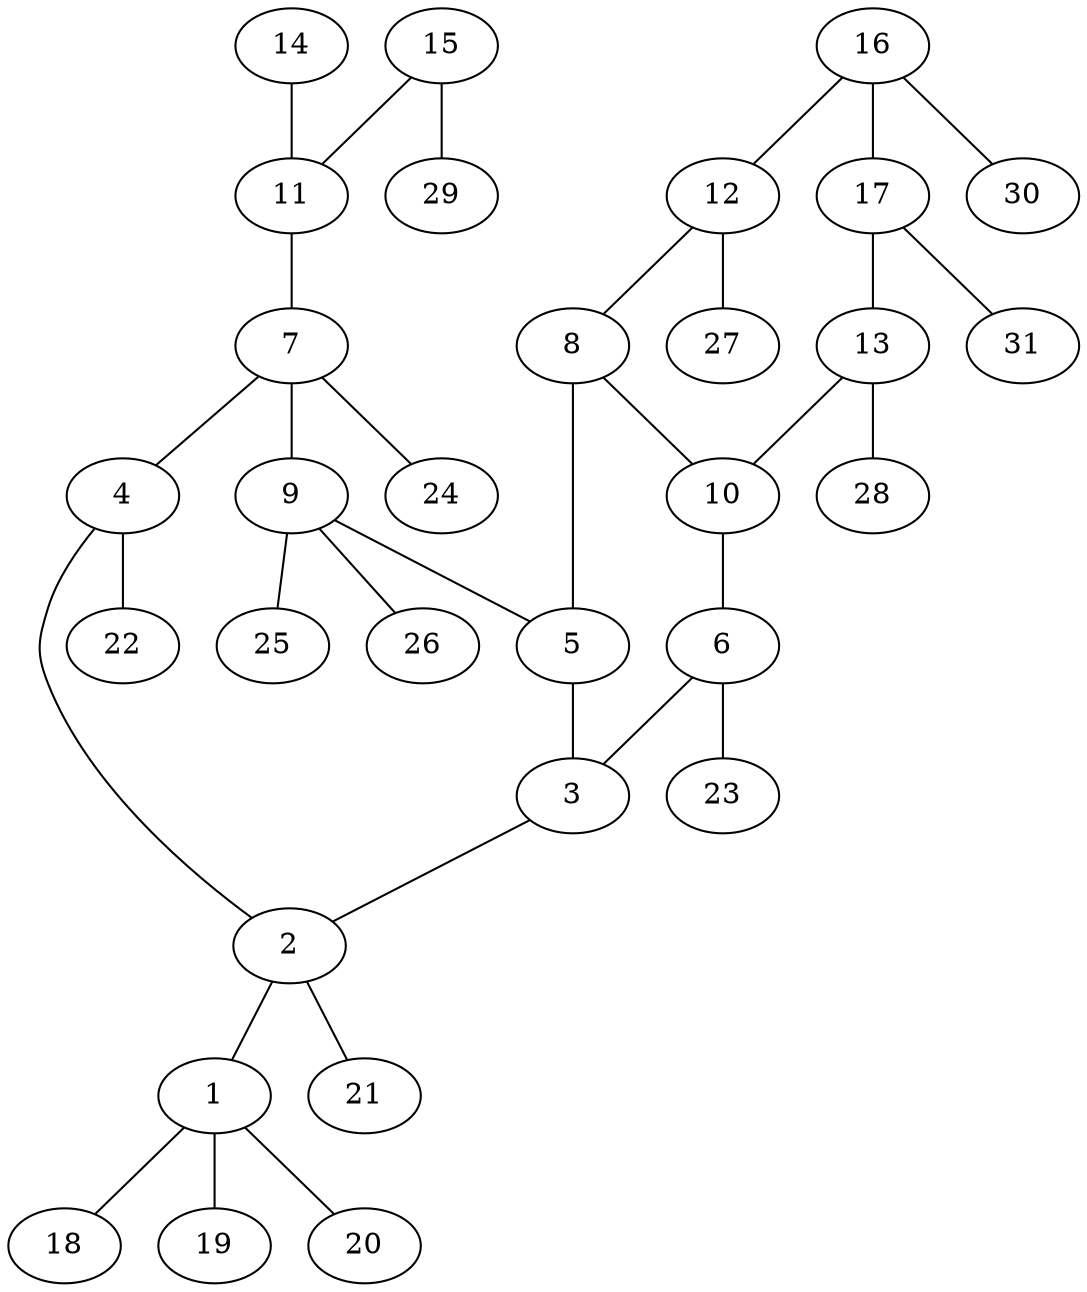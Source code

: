 graph molecule_149 {
	1	 [chem=C];
	18	 [chem=H];
	1 -- 18	 [valence=1];
	19	 [chem=H];
	1 -- 19	 [valence=1];
	20	 [chem=H];
	1 -- 20	 [valence=1];
	2	 [chem=C];
	2 -- 1	 [valence=1];
	21	 [chem=H];
	2 -- 21	 [valence=1];
	3	 [chem=C];
	3 -- 2	 [valence=1];
	4	 [chem=N];
	4 -- 2	 [valence=1];
	22	 [chem=H];
	4 -- 22	 [valence=1];
	5	 [chem=C];
	5 -- 3	 [valence=2];
	6	 [chem=N];
	6 -- 3	 [valence=1];
	23	 [chem=H];
	6 -- 23	 [valence=1];
	7	 [chem=C];
	7 -- 4	 [valence=1];
	9	 [chem=C];
	7 -- 9	 [valence=1];
	24	 [chem=H];
	7 -- 24	 [valence=1];
	8	 [chem=C];
	8 -- 5	 [valence=1];
	10	 [chem=C];
	8 -- 10	 [valence=1];
	9 -- 5	 [valence=1];
	25	 [chem=H];
	9 -- 25	 [valence=1];
	26	 [chem=H];
	9 -- 26	 [valence=1];
	10 -- 6	 [valence=1];
	11	 [chem=C];
	11 -- 7	 [valence=1];
	12	 [chem=C];
	12 -- 8	 [valence=2];
	27	 [chem=H];
	12 -- 27	 [valence=1];
	13	 [chem=C];
	13 -- 10	 [valence=2];
	28	 [chem=H];
	13 -- 28	 [valence=1];
	14	 [chem=O];
	14 -- 11	 [valence=2];
	15	 [chem=O];
	15 -- 11	 [valence=1];
	29	 [chem=H];
	15 -- 29	 [valence=1];
	16	 [chem=C];
	16 -- 12	 [valence=1];
	17	 [chem=C];
	16 -- 17	 [valence=2];
	30	 [chem=H];
	16 -- 30	 [valence=1];
	17 -- 13	 [valence=1];
	31	 [chem=H];
	17 -- 31	 [valence=1];
}
